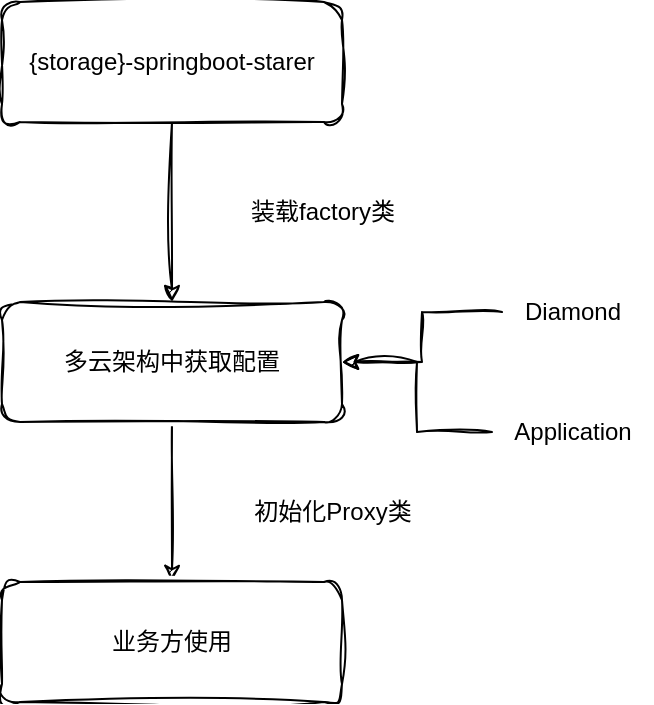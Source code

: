 <mxfile version="23.1.6" type="github">
  <diagram name="第 1 页" id="cZVJ20v0fG7kAWIIu1cO">
    <mxGraphModel dx="1124" dy="637" grid="0" gridSize="10" guides="1" tooltips="1" connect="1" arrows="1" fold="1" page="1" pageScale="1" pageWidth="827" pageHeight="1169" math="0" shadow="0">
      <root>
        <mxCell id="0" />
        <mxCell id="1" parent="0" />
        <mxCell id="ghE5hVSuCTaZ7PyKsQKC-3" value="" style="edgeStyle=orthogonalEdgeStyle;rounded=0;sketch=1;hachureGap=4;jiggle=2;curveFitting=1;orthogonalLoop=1;jettySize=auto;html=1;" edge="1" parent="1" source="ghE5hVSuCTaZ7PyKsQKC-1" target="ghE5hVSuCTaZ7PyKsQKC-2">
          <mxGeometry relative="1" as="geometry" />
        </mxCell>
        <mxCell id="ghE5hVSuCTaZ7PyKsQKC-1" value="{storage}-springboot-starer" style="rounded=1;whiteSpace=wrap;html=1;sketch=1;hachureGap=4;jiggle=2;curveFitting=1;" vertex="1" parent="1">
          <mxGeometry x="178" y="280" width="170" height="60" as="geometry" />
        </mxCell>
        <mxCell id="ghE5hVSuCTaZ7PyKsQKC-6" value="" style="edgeStyle=orthogonalEdgeStyle;rounded=0;sketch=1;hachureGap=4;jiggle=2;curveFitting=1;orthogonalLoop=1;jettySize=auto;html=1;" edge="1" parent="1" source="ghE5hVSuCTaZ7PyKsQKC-2" target="ghE5hVSuCTaZ7PyKsQKC-5">
          <mxGeometry relative="1" as="geometry" />
        </mxCell>
        <mxCell id="ghE5hVSuCTaZ7PyKsQKC-2" value="多云架构中获取配置" style="rounded=1;whiteSpace=wrap;html=1;sketch=1;hachureGap=4;jiggle=2;curveFitting=1;" vertex="1" parent="1">
          <mxGeometry x="178" y="430" width="170" height="60" as="geometry" />
        </mxCell>
        <mxCell id="ghE5hVSuCTaZ7PyKsQKC-4" value="初始化Proxy类" style="text;html=1;align=center;verticalAlign=middle;resizable=0;points=[];autosize=1;strokeColor=none;fillColor=none;" vertex="1" parent="1">
          <mxGeometry x="293" y="520" width="100" height="30" as="geometry" />
        </mxCell>
        <mxCell id="ghE5hVSuCTaZ7PyKsQKC-5" value="业务方使用" style="rounded=1;whiteSpace=wrap;html=1;sketch=1;hachureGap=4;jiggle=2;curveFitting=1;" vertex="1" parent="1">
          <mxGeometry x="178" y="570" width="170" height="60" as="geometry" />
        </mxCell>
        <mxCell id="ghE5hVSuCTaZ7PyKsQKC-7" value="装载factory类" style="text;html=1;align=center;verticalAlign=middle;resizable=0;points=[];autosize=1;strokeColor=none;fillColor=none;" vertex="1" parent="1">
          <mxGeometry x="288" y="370" width="100" height="30" as="geometry" />
        </mxCell>
        <mxCell id="ghE5hVSuCTaZ7PyKsQKC-10" style="edgeStyle=orthogonalEdgeStyle;rounded=0;sketch=1;hachureGap=4;jiggle=2;curveFitting=1;orthogonalLoop=1;jettySize=auto;html=1;entryX=1;entryY=0.5;entryDx=0;entryDy=0;" edge="1" parent="1" source="ghE5hVSuCTaZ7PyKsQKC-8" target="ghE5hVSuCTaZ7PyKsQKC-2">
          <mxGeometry relative="1" as="geometry" />
        </mxCell>
        <mxCell id="ghE5hVSuCTaZ7PyKsQKC-8" value="Diamond" style="text;html=1;align=center;verticalAlign=middle;resizable=0;points=[];autosize=1;strokeColor=none;fillColor=none;" vertex="1" parent="1">
          <mxGeometry x="428" y="420" width="70" height="30" as="geometry" />
        </mxCell>
        <mxCell id="ghE5hVSuCTaZ7PyKsQKC-12" style="edgeStyle=orthogonalEdgeStyle;rounded=0;sketch=1;hachureGap=4;jiggle=2;curveFitting=1;orthogonalLoop=1;jettySize=auto;html=1;entryX=1;entryY=0.5;entryDx=0;entryDy=0;" edge="1" parent="1" source="ghE5hVSuCTaZ7PyKsQKC-9" target="ghE5hVSuCTaZ7PyKsQKC-2">
          <mxGeometry relative="1" as="geometry" />
        </mxCell>
        <mxCell id="ghE5hVSuCTaZ7PyKsQKC-9" value="Application" style="text;html=1;align=center;verticalAlign=middle;resizable=0;points=[];autosize=1;strokeColor=none;fillColor=none;" vertex="1" parent="1">
          <mxGeometry x="423" y="480" width="80" height="30" as="geometry" />
        </mxCell>
      </root>
    </mxGraphModel>
  </diagram>
</mxfile>
